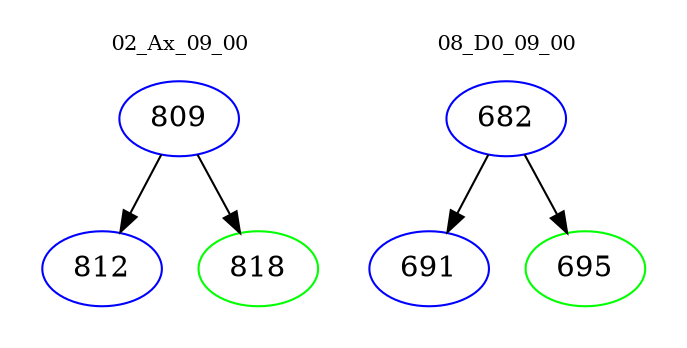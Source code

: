 digraph{
subgraph cluster_0 {
color = white
label = "02_Ax_09_00";
fontsize=10;
T0_809 [label="809", color="blue"]
T0_809 -> T0_812 [color="black"]
T0_812 [label="812", color="blue"]
T0_809 -> T0_818 [color="black"]
T0_818 [label="818", color="green"]
}
subgraph cluster_1 {
color = white
label = "08_D0_09_00";
fontsize=10;
T1_682 [label="682", color="blue"]
T1_682 -> T1_691 [color="black"]
T1_691 [label="691", color="blue"]
T1_682 -> T1_695 [color="black"]
T1_695 [label="695", color="green"]
}
}
